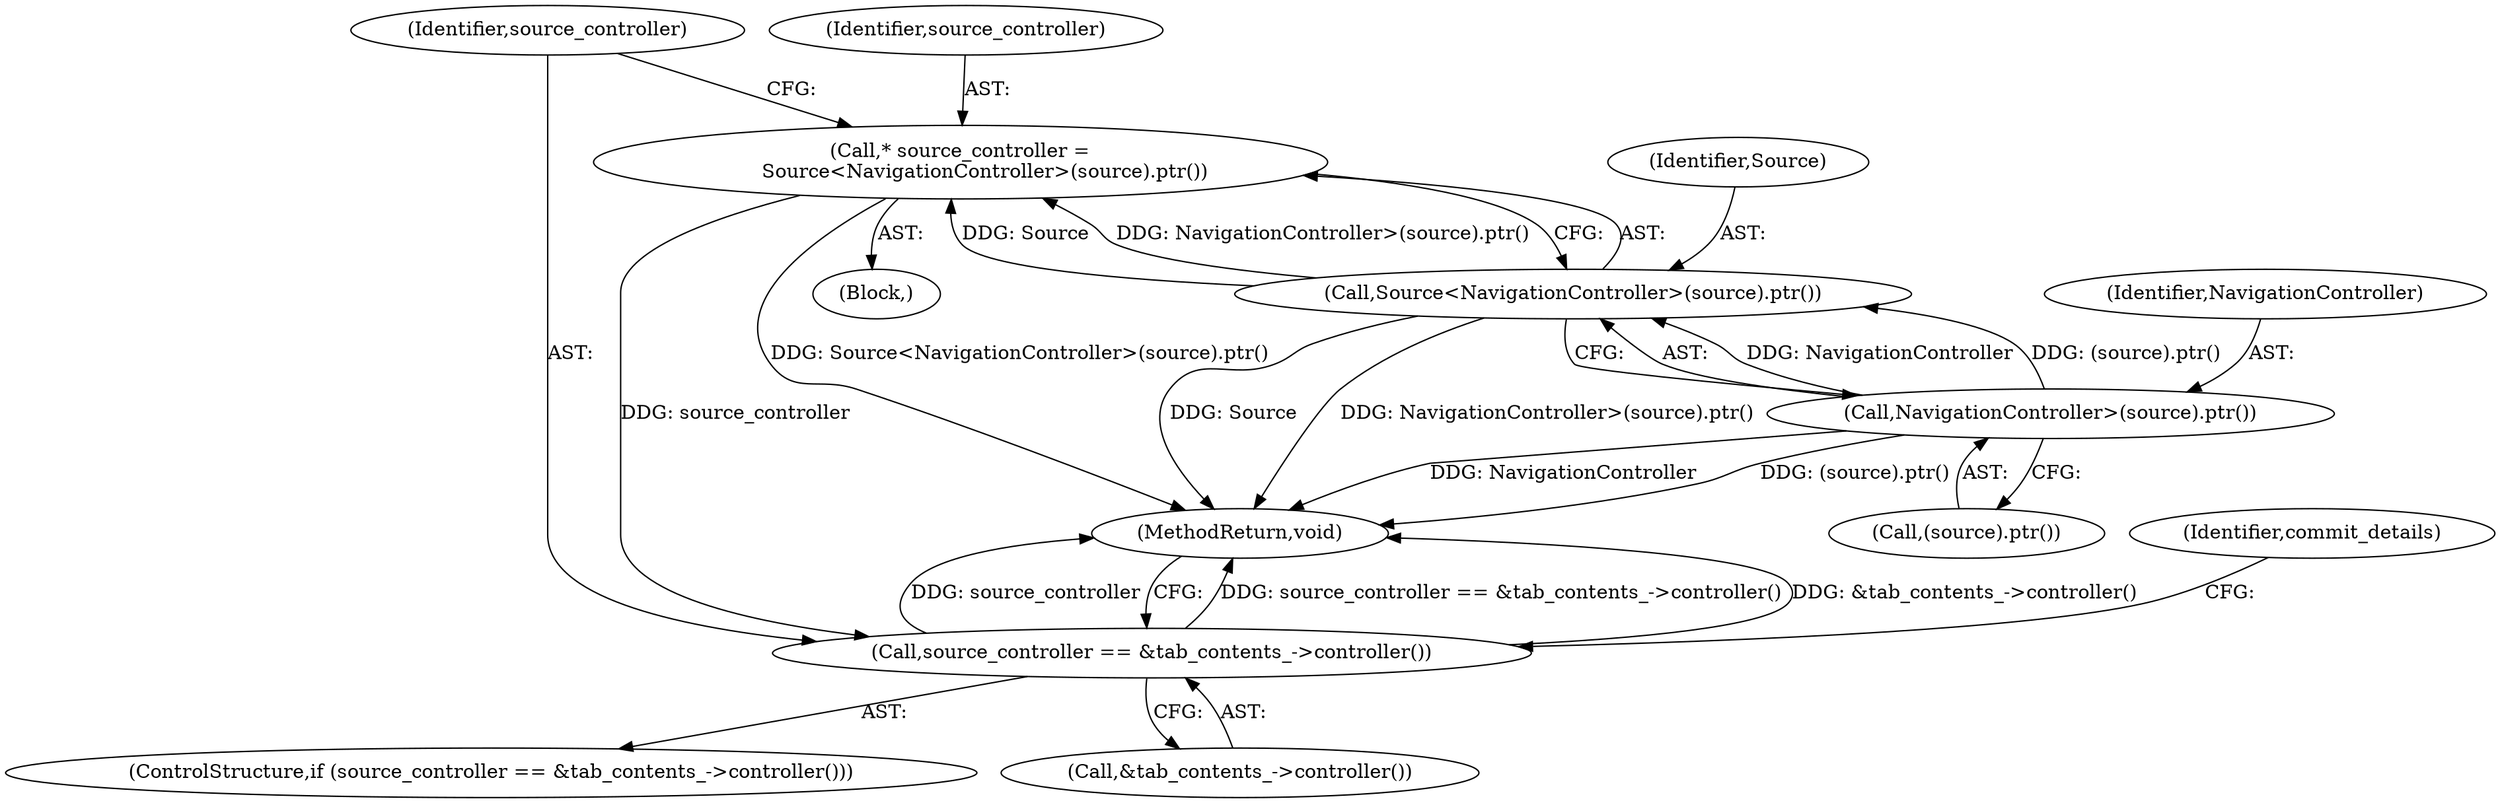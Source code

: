 digraph "0_Chrome_c90c6ca59378d7e86d1a2f28fe96bada35df1508_4@pointer" {
"1000152" [label="(Call,* source_controller =\n        Source<NavigationController>(source).ptr())"];
"1000154" [label="(Call,Source<NavigationController>(source).ptr())"];
"1000156" [label="(Call,NavigationController>(source).ptr())"];
"1000160" [label="(Call,source_controller == &tab_contents_->controller())"];
"1000153" [label="(Identifier,source_controller)"];
"1000161" [label="(Identifier,source_controller)"];
"1000152" [label="(Call,* source_controller =\n        Source<NavigationController>(source).ptr())"];
"1000155" [label="(Identifier,Source)"];
"1000154" [label="(Call,Source<NavigationController>(source).ptr())"];
"1000192" [label="(MethodReturn,void)"];
"1000156" [label="(Call,NavigationController>(source).ptr())"];
"1000159" [label="(ControlStructure,if (source_controller == &tab_contents_->controller()))"];
"1000160" [label="(Call,source_controller == &tab_contents_->controller())"];
"1000162" [label="(Call,&tab_contents_->controller())"];
"1000167" [label="(Identifier,commit_details)"];
"1000150" [label="(Block,)"];
"1000158" [label="(Call,(source).ptr())"];
"1000157" [label="(Identifier,NavigationController)"];
"1000152" -> "1000150"  [label="AST: "];
"1000152" -> "1000154"  [label="CFG: "];
"1000153" -> "1000152"  [label="AST: "];
"1000154" -> "1000152"  [label="AST: "];
"1000161" -> "1000152"  [label="CFG: "];
"1000152" -> "1000192"  [label="DDG: Source<NavigationController>(source).ptr()"];
"1000154" -> "1000152"  [label="DDG: Source"];
"1000154" -> "1000152"  [label="DDG: NavigationController>(source).ptr()"];
"1000152" -> "1000160"  [label="DDG: source_controller"];
"1000154" -> "1000156"  [label="CFG: "];
"1000155" -> "1000154"  [label="AST: "];
"1000156" -> "1000154"  [label="AST: "];
"1000154" -> "1000192"  [label="DDG: Source"];
"1000154" -> "1000192"  [label="DDG: NavigationController>(source).ptr()"];
"1000156" -> "1000154"  [label="DDG: NavigationController"];
"1000156" -> "1000154"  [label="DDG: (source).ptr()"];
"1000156" -> "1000158"  [label="CFG: "];
"1000157" -> "1000156"  [label="AST: "];
"1000158" -> "1000156"  [label="AST: "];
"1000156" -> "1000192"  [label="DDG: NavigationController"];
"1000156" -> "1000192"  [label="DDG: (source).ptr()"];
"1000160" -> "1000159"  [label="AST: "];
"1000160" -> "1000162"  [label="CFG: "];
"1000161" -> "1000160"  [label="AST: "];
"1000162" -> "1000160"  [label="AST: "];
"1000167" -> "1000160"  [label="CFG: "];
"1000192" -> "1000160"  [label="CFG: "];
"1000160" -> "1000192"  [label="DDG: source_controller == &tab_contents_->controller()"];
"1000160" -> "1000192"  [label="DDG: &tab_contents_->controller()"];
"1000160" -> "1000192"  [label="DDG: source_controller"];
}
